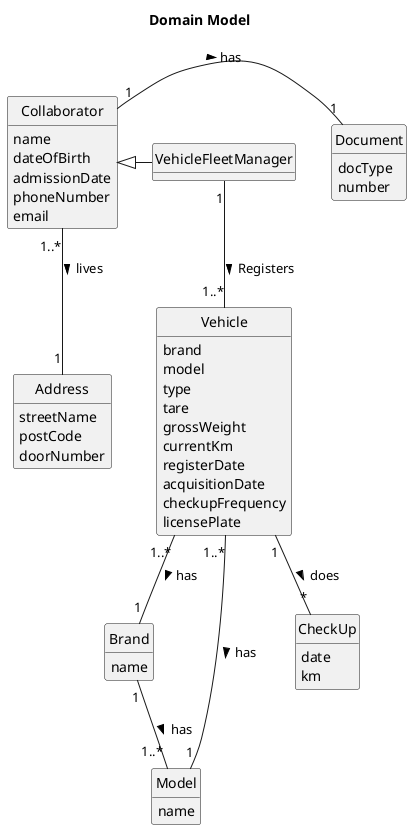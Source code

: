 @startuml
skinparam monochrome true
skinparam packageStyle rectangle
skinparam shadowing false
skinparam classAttributeIconSize 0
hide circle
hide methods

title Domain Model



class VehicleFleetManager {

}

class Collaborator {
    name
    dateOfBirth
    admissionDate
    phoneNumber
    email
}

class Document{
    docType
    number
}

class Address {
    streetName
    postCode
    doorNumber
}


class Vehicle{
    brand
    model
    type
    tare
    grossWeight
    currentKm
    registerDate
    acquisitionDate
    checkupFrequency
    licensePlate
}
class Brand{
    name
}

class Model{
    name
}

class CheckUp{
    date
    km
}



Collaborator "1" - "1" Document : has >

Collaborator "1..*" -- "1" Address : lives >
Collaborator <|- VehicleFleetManager

Vehicle "1" -- "*" CheckUp :  does >
VehicleFleetManager "1" -- "1..*" Vehicle : Registers >
Vehicle "1..*" -- "1" Brand : has >
Brand "1" -- "1..*" Model : has >

Vehicle "1..*" -- "1" Model :  has >

@enduml